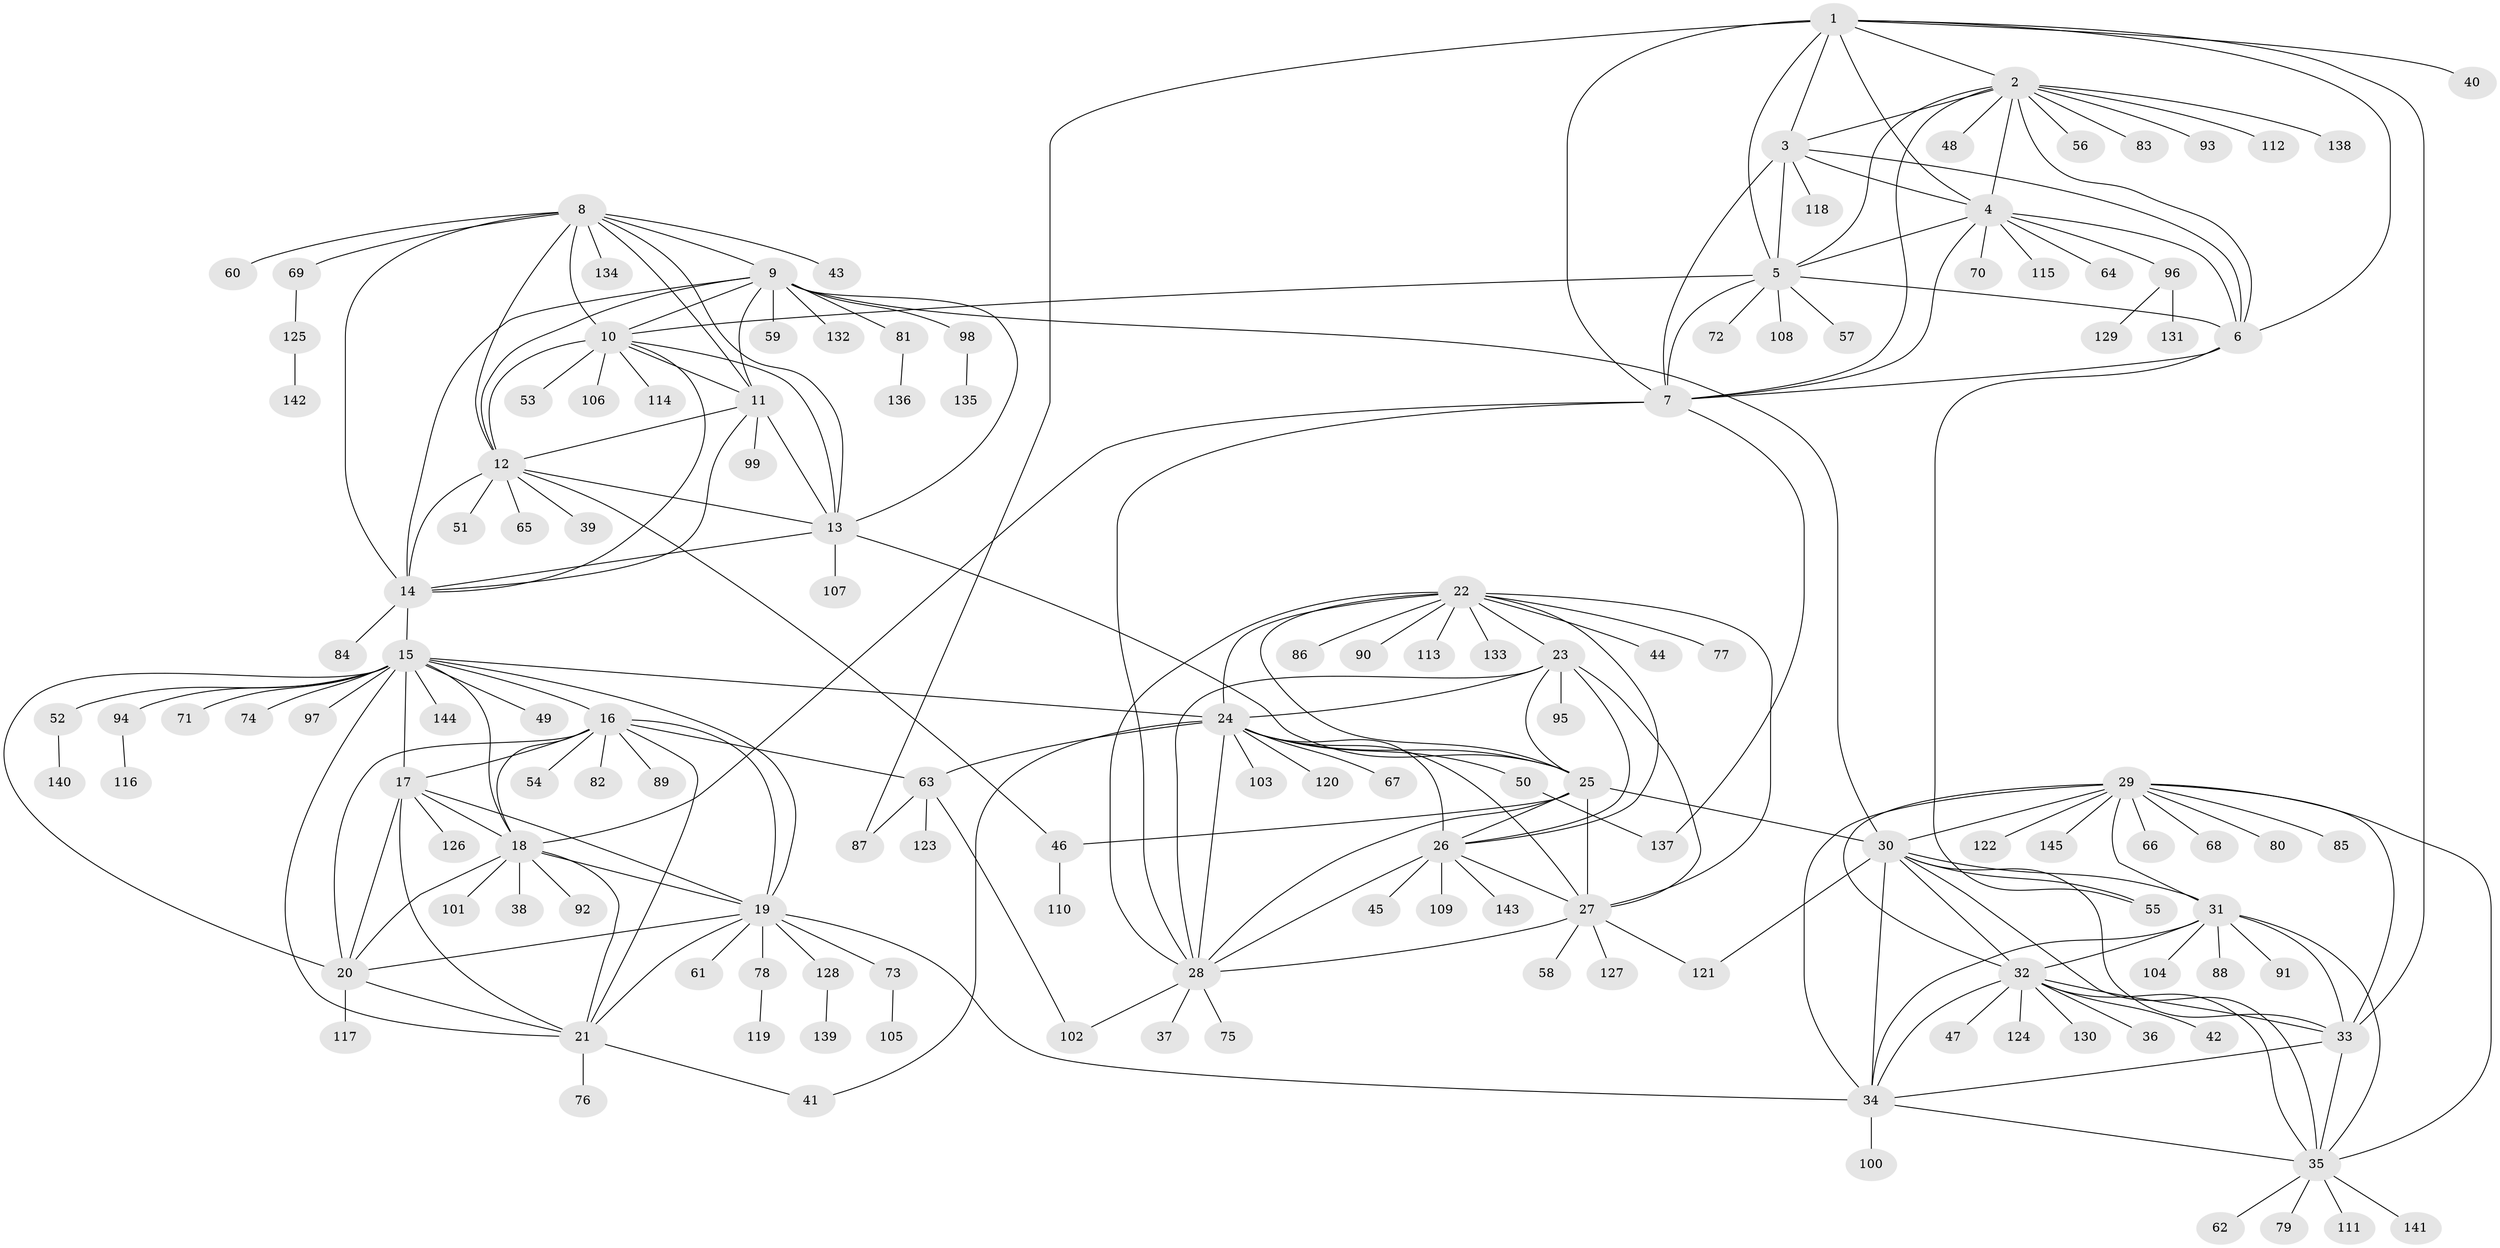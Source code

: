 // coarse degree distribution, {8: 0.049019607843137254, 11: 0.0196078431372549, 6: 0.058823529411764705, 9: 0.08823529411764706, 7: 0.049019607843137254, 10: 0.0392156862745098, 14: 0.00980392156862745, 12: 0.00980392156862745, 5: 0.00980392156862745, 1: 0.5294117647058824, 2: 0.11764705882352941, 4: 0.00980392156862745, 3: 0.00980392156862745}
// Generated by graph-tools (version 1.1) at 2025/52/03/04/25 22:52:39]
// undirected, 145 vertices, 233 edges
graph export_dot {
  node [color=gray90,style=filled];
  1;
  2;
  3;
  4;
  5;
  6;
  7;
  8;
  9;
  10;
  11;
  12;
  13;
  14;
  15;
  16;
  17;
  18;
  19;
  20;
  21;
  22;
  23;
  24;
  25;
  26;
  27;
  28;
  29;
  30;
  31;
  32;
  33;
  34;
  35;
  36;
  37;
  38;
  39;
  40;
  41;
  42;
  43;
  44;
  45;
  46;
  47;
  48;
  49;
  50;
  51;
  52;
  53;
  54;
  55;
  56;
  57;
  58;
  59;
  60;
  61;
  62;
  63;
  64;
  65;
  66;
  67;
  68;
  69;
  70;
  71;
  72;
  73;
  74;
  75;
  76;
  77;
  78;
  79;
  80;
  81;
  82;
  83;
  84;
  85;
  86;
  87;
  88;
  89;
  90;
  91;
  92;
  93;
  94;
  95;
  96;
  97;
  98;
  99;
  100;
  101;
  102;
  103;
  104;
  105;
  106;
  107;
  108;
  109;
  110;
  111;
  112;
  113;
  114;
  115;
  116;
  117;
  118;
  119;
  120;
  121;
  122;
  123;
  124;
  125;
  126;
  127;
  128;
  129;
  130;
  131;
  132;
  133;
  134;
  135;
  136;
  137;
  138;
  139;
  140;
  141;
  142;
  143;
  144;
  145;
  1 -- 2;
  1 -- 3;
  1 -- 4;
  1 -- 5;
  1 -- 6;
  1 -- 7;
  1 -- 33;
  1 -- 40;
  1 -- 87;
  2 -- 3;
  2 -- 4;
  2 -- 5;
  2 -- 6;
  2 -- 7;
  2 -- 48;
  2 -- 56;
  2 -- 83;
  2 -- 93;
  2 -- 112;
  2 -- 138;
  3 -- 4;
  3 -- 5;
  3 -- 6;
  3 -- 7;
  3 -- 118;
  4 -- 5;
  4 -- 6;
  4 -- 7;
  4 -- 64;
  4 -- 70;
  4 -- 96;
  4 -- 115;
  5 -- 6;
  5 -- 7;
  5 -- 10;
  5 -- 57;
  5 -- 72;
  5 -- 108;
  6 -- 7;
  6 -- 55;
  7 -- 18;
  7 -- 28;
  7 -- 137;
  8 -- 9;
  8 -- 10;
  8 -- 11;
  8 -- 12;
  8 -- 13;
  8 -- 14;
  8 -- 43;
  8 -- 60;
  8 -- 69;
  8 -- 134;
  9 -- 10;
  9 -- 11;
  9 -- 12;
  9 -- 13;
  9 -- 14;
  9 -- 30;
  9 -- 59;
  9 -- 81;
  9 -- 98;
  9 -- 132;
  10 -- 11;
  10 -- 12;
  10 -- 13;
  10 -- 14;
  10 -- 53;
  10 -- 106;
  10 -- 114;
  11 -- 12;
  11 -- 13;
  11 -- 14;
  11 -- 99;
  12 -- 13;
  12 -- 14;
  12 -- 39;
  12 -- 46;
  12 -- 51;
  12 -- 65;
  13 -- 14;
  13 -- 25;
  13 -- 107;
  14 -- 15;
  14 -- 84;
  15 -- 16;
  15 -- 17;
  15 -- 18;
  15 -- 19;
  15 -- 20;
  15 -- 21;
  15 -- 24;
  15 -- 49;
  15 -- 52;
  15 -- 71;
  15 -- 74;
  15 -- 94;
  15 -- 97;
  15 -- 144;
  16 -- 17;
  16 -- 18;
  16 -- 19;
  16 -- 20;
  16 -- 21;
  16 -- 54;
  16 -- 63;
  16 -- 82;
  16 -- 89;
  17 -- 18;
  17 -- 19;
  17 -- 20;
  17 -- 21;
  17 -- 126;
  18 -- 19;
  18 -- 20;
  18 -- 21;
  18 -- 38;
  18 -- 92;
  18 -- 101;
  19 -- 20;
  19 -- 21;
  19 -- 34;
  19 -- 61;
  19 -- 73;
  19 -- 78;
  19 -- 128;
  20 -- 21;
  20 -- 117;
  21 -- 41;
  21 -- 76;
  22 -- 23;
  22 -- 24;
  22 -- 25;
  22 -- 26;
  22 -- 27;
  22 -- 28;
  22 -- 44;
  22 -- 77;
  22 -- 86;
  22 -- 90;
  22 -- 113;
  22 -- 133;
  23 -- 24;
  23 -- 25;
  23 -- 26;
  23 -- 27;
  23 -- 28;
  23 -- 95;
  24 -- 25;
  24 -- 26;
  24 -- 27;
  24 -- 28;
  24 -- 41;
  24 -- 50;
  24 -- 63;
  24 -- 67;
  24 -- 103;
  24 -- 120;
  25 -- 26;
  25 -- 27;
  25 -- 28;
  25 -- 30;
  25 -- 46;
  26 -- 27;
  26 -- 28;
  26 -- 45;
  26 -- 109;
  26 -- 143;
  27 -- 28;
  27 -- 58;
  27 -- 121;
  27 -- 127;
  28 -- 37;
  28 -- 75;
  28 -- 102;
  29 -- 30;
  29 -- 31;
  29 -- 32;
  29 -- 33;
  29 -- 34;
  29 -- 35;
  29 -- 66;
  29 -- 68;
  29 -- 80;
  29 -- 85;
  29 -- 122;
  29 -- 145;
  30 -- 31;
  30 -- 32;
  30 -- 33;
  30 -- 34;
  30 -- 35;
  30 -- 55;
  30 -- 121;
  31 -- 32;
  31 -- 33;
  31 -- 34;
  31 -- 35;
  31 -- 88;
  31 -- 91;
  31 -- 104;
  32 -- 33;
  32 -- 34;
  32 -- 35;
  32 -- 36;
  32 -- 42;
  32 -- 47;
  32 -- 124;
  32 -- 130;
  33 -- 34;
  33 -- 35;
  34 -- 35;
  34 -- 100;
  35 -- 62;
  35 -- 79;
  35 -- 111;
  35 -- 141;
  46 -- 110;
  50 -- 137;
  52 -- 140;
  63 -- 87;
  63 -- 102;
  63 -- 123;
  69 -- 125;
  73 -- 105;
  78 -- 119;
  81 -- 136;
  94 -- 116;
  96 -- 129;
  96 -- 131;
  98 -- 135;
  125 -- 142;
  128 -- 139;
}
